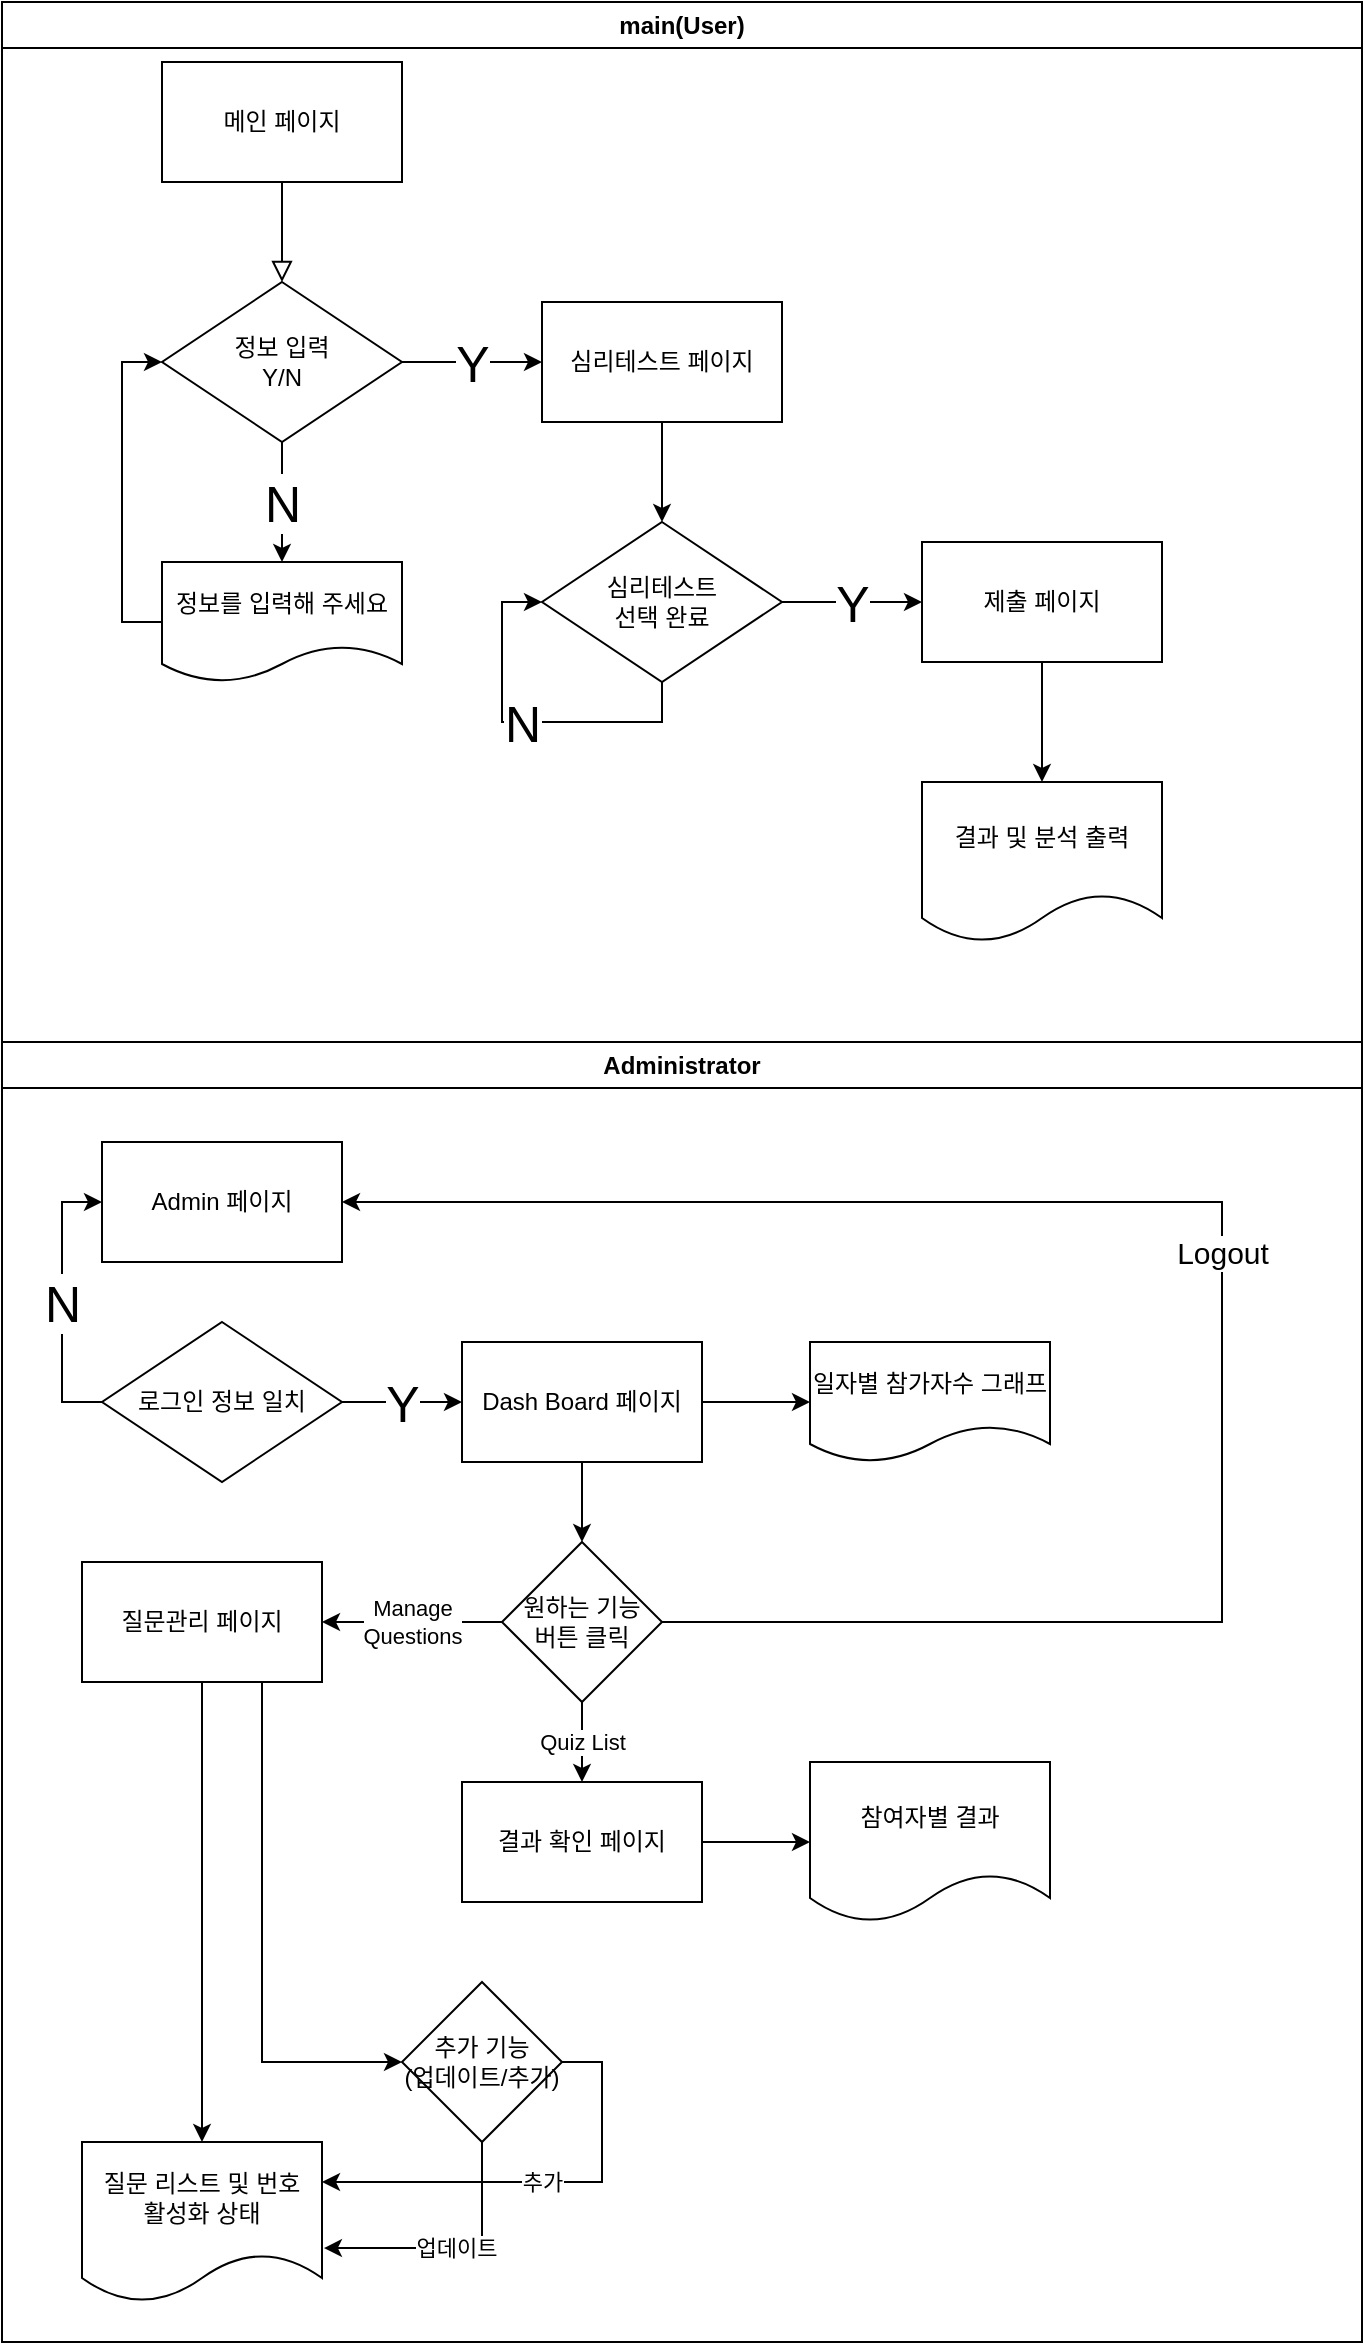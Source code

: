 <mxfile version="24.2.5" type="device">
  <diagram id="C5RBs43oDa-KdzZeNtuy" name="Page-1">
    <mxGraphModel dx="1114" dy="894" grid="1" gridSize="10" guides="1" tooltips="1" connect="1" arrows="1" fold="1" page="1" pageScale="1" pageWidth="827" pageHeight="1169" math="0" shadow="0">
      <root>
        <mxCell id="WIyWlLk6GJQsqaUBKTNV-0" />
        <mxCell id="WIyWlLk6GJQsqaUBKTNV-1" parent="WIyWlLk6GJQsqaUBKTNV-0" />
        <mxCell id="3G2s1z97SusSJ8bjLqSU-17" value="main(User)" style="swimlane;whiteSpace=wrap;html=1;" vertex="1" parent="WIyWlLk6GJQsqaUBKTNV-1">
          <mxGeometry x="10" y="20" width="680" height="520" as="geometry" />
        </mxCell>
        <mxCell id="WIyWlLk6GJQsqaUBKTNV-2" value="" style="rounded=0;html=1;jettySize=auto;orthogonalLoop=1;fontSize=11;endArrow=block;endFill=0;endSize=8;strokeWidth=1;shadow=0;labelBackgroundColor=none;edgeStyle=orthogonalEdgeStyle;exitX=0.5;exitY=1;exitDx=0;exitDy=0;" parent="3G2s1z97SusSJ8bjLqSU-17" source="3G2s1z97SusSJ8bjLqSU-22" edge="1">
          <mxGeometry relative="1" as="geometry">
            <mxPoint x="140" y="90" as="sourcePoint" />
            <mxPoint x="140" y="140" as="targetPoint" />
          </mxGeometry>
        </mxCell>
        <mxCell id="3G2s1z97SusSJ8bjLqSU-3" value="&lt;font style=&quot;font-size: 25px;&quot;&gt;Y&lt;/font&gt;" style="edgeStyle=orthogonalEdgeStyle;rounded=0;orthogonalLoop=1;jettySize=auto;html=1;exitX=1;exitY=0.5;exitDx=0;exitDy=0;entryX=0;entryY=0.5;entryDx=0;entryDy=0;" edge="1" parent="3G2s1z97SusSJ8bjLqSU-17" source="3G2s1z97SusSJ8bjLqSU-0" target="3G2s1z97SusSJ8bjLqSU-2">
          <mxGeometry relative="1" as="geometry">
            <mxPoint as="offset" />
          </mxGeometry>
        </mxCell>
        <mxCell id="3G2s1z97SusSJ8bjLqSU-8" value="&lt;font style=&quot;font-size: 25px;&quot;&gt;N&lt;/font&gt;" style="edgeStyle=orthogonalEdgeStyle;rounded=0;orthogonalLoop=1;jettySize=auto;html=1;exitX=0.5;exitY=1;exitDx=0;exitDy=0;entryX=0.5;entryY=0;entryDx=0;entryDy=0;" edge="1" parent="3G2s1z97SusSJ8bjLqSU-17" source="3G2s1z97SusSJ8bjLqSU-0" target="3G2s1z97SusSJ8bjLqSU-7">
          <mxGeometry relative="1" as="geometry" />
        </mxCell>
        <mxCell id="3G2s1z97SusSJ8bjLqSU-0" value="정보 입력&lt;div&gt;Y/N&lt;/div&gt;" style="rhombus;whiteSpace=wrap;html=1;" vertex="1" parent="3G2s1z97SusSJ8bjLqSU-17">
          <mxGeometry x="80" y="140" width="120" height="80" as="geometry" />
        </mxCell>
        <mxCell id="3G2s1z97SusSJ8bjLqSU-10" style="edgeStyle=orthogonalEdgeStyle;rounded=0;orthogonalLoop=1;jettySize=auto;html=1;exitX=0.5;exitY=1;exitDx=0;exitDy=0;entryX=0.5;entryY=0;entryDx=0;entryDy=0;" edge="1" parent="3G2s1z97SusSJ8bjLqSU-17" source="3G2s1z97SusSJ8bjLqSU-2" target="3G2s1z97SusSJ8bjLqSU-6">
          <mxGeometry relative="1" as="geometry" />
        </mxCell>
        <mxCell id="3G2s1z97SusSJ8bjLqSU-2" value="심리테스트 페이지" style="rounded=0;whiteSpace=wrap;html=1;" vertex="1" parent="3G2s1z97SusSJ8bjLqSU-17">
          <mxGeometry x="270" y="150" width="120" height="60" as="geometry" />
        </mxCell>
        <mxCell id="3G2s1z97SusSJ8bjLqSU-13" value="&lt;font style=&quot;font-size: 25px;&quot;&gt;Y&lt;/font&gt;" style="edgeStyle=orthogonalEdgeStyle;rounded=0;orthogonalLoop=1;jettySize=auto;html=1;exitX=1;exitY=0.5;exitDx=0;exitDy=0;entryX=0;entryY=0.5;entryDx=0;entryDy=0;" edge="1" parent="3G2s1z97SusSJ8bjLqSU-17" source="3G2s1z97SusSJ8bjLqSU-6" target="3G2s1z97SusSJ8bjLqSU-12">
          <mxGeometry relative="1" as="geometry" />
        </mxCell>
        <mxCell id="3G2s1z97SusSJ8bjLqSU-6" value="심리테스트&lt;div&gt;선택 완료&lt;/div&gt;" style="rhombus;whiteSpace=wrap;html=1;" vertex="1" parent="3G2s1z97SusSJ8bjLqSU-17">
          <mxGeometry x="270" y="260" width="120" height="80" as="geometry" />
        </mxCell>
        <mxCell id="3G2s1z97SusSJ8bjLqSU-9" style="edgeStyle=orthogonalEdgeStyle;rounded=0;orthogonalLoop=1;jettySize=auto;html=1;exitX=0;exitY=0.5;exitDx=0;exitDy=0;entryX=0;entryY=0.5;entryDx=0;entryDy=0;" edge="1" parent="3G2s1z97SusSJ8bjLqSU-17" source="3G2s1z97SusSJ8bjLqSU-7" target="3G2s1z97SusSJ8bjLqSU-0">
          <mxGeometry relative="1" as="geometry" />
        </mxCell>
        <mxCell id="3G2s1z97SusSJ8bjLqSU-7" value="정보를 입력해 주세요" style="shape=document;whiteSpace=wrap;html=1;boundedLbl=1;" vertex="1" parent="3G2s1z97SusSJ8bjLqSU-17">
          <mxGeometry x="80" y="280" width="120" height="60" as="geometry" />
        </mxCell>
        <mxCell id="3G2s1z97SusSJ8bjLqSU-16" style="edgeStyle=orthogonalEdgeStyle;rounded=0;orthogonalLoop=1;jettySize=auto;html=1;exitX=0.5;exitY=1;exitDx=0;exitDy=0;entryX=0.5;entryY=0;entryDx=0;entryDy=0;" edge="1" parent="3G2s1z97SusSJ8bjLqSU-17" source="3G2s1z97SusSJ8bjLqSU-12" target="3G2s1z97SusSJ8bjLqSU-15">
          <mxGeometry relative="1" as="geometry" />
        </mxCell>
        <mxCell id="3G2s1z97SusSJ8bjLqSU-12" value="제출 페이지" style="rounded=0;whiteSpace=wrap;html=1;" vertex="1" parent="3G2s1z97SusSJ8bjLqSU-17">
          <mxGeometry x="460" y="270" width="120" height="60" as="geometry" />
        </mxCell>
        <mxCell id="3G2s1z97SusSJ8bjLqSU-14" value="&lt;font style=&quot;font-size: 25px;&quot;&gt;N&lt;/font&gt;" style="edgeStyle=orthogonalEdgeStyle;rounded=0;orthogonalLoop=1;jettySize=auto;html=1;exitX=0.5;exitY=1;exitDx=0;exitDy=0;entryX=0;entryY=0.5;entryDx=0;entryDy=0;" edge="1" parent="3G2s1z97SusSJ8bjLqSU-17" source="3G2s1z97SusSJ8bjLqSU-6" target="3G2s1z97SusSJ8bjLqSU-6">
          <mxGeometry relative="1" as="geometry">
            <Array as="points">
              <mxPoint x="330" y="360" />
              <mxPoint x="250" y="360" />
              <mxPoint x="250" y="300" />
            </Array>
          </mxGeometry>
        </mxCell>
        <mxCell id="3G2s1z97SusSJ8bjLqSU-15" value="결과 및 분석 출력" style="shape=document;whiteSpace=wrap;html=1;boundedLbl=1;" vertex="1" parent="3G2s1z97SusSJ8bjLqSU-17">
          <mxGeometry x="460" y="390" width="120" height="80" as="geometry" />
        </mxCell>
        <mxCell id="3G2s1z97SusSJ8bjLqSU-22" value="메인 페이지" style="rounded=0;whiteSpace=wrap;html=1;" vertex="1" parent="3G2s1z97SusSJ8bjLqSU-17">
          <mxGeometry x="80" y="30" width="120" height="60" as="geometry" />
        </mxCell>
        <mxCell id="3G2s1z97SusSJ8bjLqSU-44" value="Administrator" style="swimlane;whiteSpace=wrap;html=1;" vertex="1" parent="WIyWlLk6GJQsqaUBKTNV-1">
          <mxGeometry x="10" y="540" width="680" height="650" as="geometry" />
        </mxCell>
        <mxCell id="3G2s1z97SusSJ8bjLqSU-45" value="Admin 페이지" style="rounded=0;whiteSpace=wrap;html=1;" vertex="1" parent="3G2s1z97SusSJ8bjLqSU-44">
          <mxGeometry x="50" y="50" width="120" height="60" as="geometry" />
        </mxCell>
        <mxCell id="3G2s1z97SusSJ8bjLqSU-46" value="&lt;font style=&quot;font-size: 25px;&quot;&gt;N&lt;/font&gt;" style="edgeStyle=orthogonalEdgeStyle;rounded=0;orthogonalLoop=1;jettySize=auto;html=1;exitX=0;exitY=0.5;exitDx=0;exitDy=0;entryX=0;entryY=0.5;entryDx=0;entryDy=0;" edge="1" parent="3G2s1z97SusSJ8bjLqSU-44" source="3G2s1z97SusSJ8bjLqSU-48" target="3G2s1z97SusSJ8bjLqSU-45">
          <mxGeometry relative="1" as="geometry" />
        </mxCell>
        <mxCell id="3G2s1z97SusSJ8bjLqSU-47" value="&lt;font style=&quot;font-size: 25px;&quot;&gt;Y&lt;/font&gt;" style="edgeStyle=orthogonalEdgeStyle;rounded=0;orthogonalLoop=1;jettySize=auto;html=1;exitX=1;exitY=0.5;exitDx=0;exitDy=0;entryX=0;entryY=0.5;entryDx=0;entryDy=0;" edge="1" parent="3G2s1z97SusSJ8bjLqSU-44" source="3G2s1z97SusSJ8bjLqSU-48" target="3G2s1z97SusSJ8bjLqSU-51">
          <mxGeometry relative="1" as="geometry" />
        </mxCell>
        <mxCell id="3G2s1z97SusSJ8bjLqSU-48" value="로그인 정보 일치" style="rhombus;whiteSpace=wrap;html=1;" vertex="1" parent="3G2s1z97SusSJ8bjLqSU-44">
          <mxGeometry x="50" y="140" width="120" height="80" as="geometry" />
        </mxCell>
        <mxCell id="3G2s1z97SusSJ8bjLqSU-49" style="edgeStyle=orthogonalEdgeStyle;rounded=0;orthogonalLoop=1;jettySize=auto;html=1;exitX=1;exitY=0.5;exitDx=0;exitDy=0;entryX=0;entryY=0.5;entryDx=0;entryDy=0;" edge="1" parent="3G2s1z97SusSJ8bjLqSU-44" source="3G2s1z97SusSJ8bjLqSU-51" target="3G2s1z97SusSJ8bjLqSU-52">
          <mxGeometry relative="1" as="geometry" />
        </mxCell>
        <mxCell id="3G2s1z97SusSJ8bjLqSU-50" style="edgeStyle=orthogonalEdgeStyle;rounded=0;orthogonalLoop=1;jettySize=auto;html=1;exitX=0.5;exitY=1;exitDx=0;exitDy=0;entryX=0.5;entryY=0;entryDx=0;entryDy=0;" edge="1" parent="3G2s1z97SusSJ8bjLqSU-44" source="3G2s1z97SusSJ8bjLqSU-51" target="3G2s1z97SusSJ8bjLqSU-60">
          <mxGeometry relative="1" as="geometry" />
        </mxCell>
        <mxCell id="3G2s1z97SusSJ8bjLqSU-51" value="Dash Board 페이지" style="rounded=0;whiteSpace=wrap;html=1;" vertex="1" parent="3G2s1z97SusSJ8bjLqSU-44">
          <mxGeometry x="230" y="150" width="120" height="60" as="geometry" />
        </mxCell>
        <mxCell id="3G2s1z97SusSJ8bjLqSU-52" value="일자별 참가자수 그래프" style="shape=document;whiteSpace=wrap;html=1;boundedLbl=1;" vertex="1" parent="3G2s1z97SusSJ8bjLqSU-44">
          <mxGeometry x="404" y="150" width="120" height="60" as="geometry" />
        </mxCell>
        <mxCell id="3G2s1z97SusSJ8bjLqSU-53" style="edgeStyle=orthogonalEdgeStyle;rounded=0;orthogonalLoop=1;jettySize=auto;html=1;exitX=0.5;exitY=1;exitDx=0;exitDy=0;entryX=0.5;entryY=0;entryDx=0;entryDy=0;" edge="1" parent="3G2s1z97SusSJ8bjLqSU-44" source="3G2s1z97SusSJ8bjLqSU-54" target="3G2s1z97SusSJ8bjLqSU-61">
          <mxGeometry relative="1" as="geometry" />
        </mxCell>
        <mxCell id="3G2s1z97SusSJ8bjLqSU-65" style="edgeStyle=orthogonalEdgeStyle;rounded=0;orthogonalLoop=1;jettySize=auto;html=1;exitX=0.75;exitY=1;exitDx=0;exitDy=0;entryX=0;entryY=0.5;entryDx=0;entryDy=0;" edge="1" parent="3G2s1z97SusSJ8bjLqSU-44" source="3G2s1z97SusSJ8bjLqSU-54" target="3G2s1z97SusSJ8bjLqSU-64">
          <mxGeometry relative="1" as="geometry" />
        </mxCell>
        <mxCell id="3G2s1z97SusSJ8bjLqSU-54" value="질문관리 페이지" style="rounded=0;whiteSpace=wrap;html=1;" vertex="1" parent="3G2s1z97SusSJ8bjLqSU-44">
          <mxGeometry x="40" y="260" width="120" height="60" as="geometry" />
        </mxCell>
        <mxCell id="3G2s1z97SusSJ8bjLqSU-55" style="edgeStyle=orthogonalEdgeStyle;rounded=0;orthogonalLoop=1;jettySize=auto;html=1;exitX=1;exitY=0.5;exitDx=0;exitDy=0;entryX=0;entryY=0.5;entryDx=0;entryDy=0;" edge="1" parent="3G2s1z97SusSJ8bjLqSU-44" source="3G2s1z97SusSJ8bjLqSU-56" target="3G2s1z97SusSJ8bjLqSU-62">
          <mxGeometry relative="1" as="geometry" />
        </mxCell>
        <mxCell id="3G2s1z97SusSJ8bjLqSU-56" value="결과 확인 페이지" style="rounded=0;whiteSpace=wrap;html=1;" vertex="1" parent="3G2s1z97SusSJ8bjLqSU-44">
          <mxGeometry x="230" y="370" width="120" height="60" as="geometry" />
        </mxCell>
        <mxCell id="3G2s1z97SusSJ8bjLqSU-57" value="Manage&lt;br&gt;Questions" style="edgeStyle=orthogonalEdgeStyle;rounded=0;orthogonalLoop=1;jettySize=auto;html=1;exitX=0;exitY=0.5;exitDx=0;exitDy=0;entryX=1;entryY=0.5;entryDx=0;entryDy=0;" edge="1" parent="3G2s1z97SusSJ8bjLqSU-44" source="3G2s1z97SusSJ8bjLqSU-60" target="3G2s1z97SusSJ8bjLqSU-54">
          <mxGeometry relative="1" as="geometry" />
        </mxCell>
        <mxCell id="3G2s1z97SusSJ8bjLqSU-58" value="Quiz List" style="edgeStyle=orthogonalEdgeStyle;rounded=0;orthogonalLoop=1;jettySize=auto;html=1;exitX=0.5;exitY=1;exitDx=0;exitDy=0;entryX=0.5;entryY=0;entryDx=0;entryDy=0;" edge="1" parent="3G2s1z97SusSJ8bjLqSU-44" source="3G2s1z97SusSJ8bjLqSU-60" target="3G2s1z97SusSJ8bjLqSU-56">
          <mxGeometry relative="1" as="geometry" />
        </mxCell>
        <mxCell id="3G2s1z97SusSJ8bjLqSU-59" value="&lt;font style=&quot;font-size: 15px;&quot;&gt;Logout&lt;/font&gt;" style="edgeStyle=orthogonalEdgeStyle;rounded=0;orthogonalLoop=1;jettySize=auto;html=1;exitX=1;exitY=0.5;exitDx=0;exitDy=0;entryX=1;entryY=0.5;entryDx=0;entryDy=0;" edge="1" parent="3G2s1z97SusSJ8bjLqSU-44" source="3G2s1z97SusSJ8bjLqSU-60" target="3G2s1z97SusSJ8bjLqSU-45">
          <mxGeometry relative="1" as="geometry">
            <Array as="points">
              <mxPoint x="610" y="290" />
              <mxPoint x="610" y="80" />
            </Array>
          </mxGeometry>
        </mxCell>
        <mxCell id="3G2s1z97SusSJ8bjLqSU-60" value="원하는 기능&lt;br&gt;버튼&amp;nbsp;&lt;span style=&quot;background-color: initial;&quot;&gt;클릭&lt;/span&gt;" style="rhombus;whiteSpace=wrap;html=1;" vertex="1" parent="3G2s1z97SusSJ8bjLqSU-44">
          <mxGeometry x="250" y="250" width="80" height="80" as="geometry" />
        </mxCell>
        <mxCell id="3G2s1z97SusSJ8bjLqSU-61" value="질문 리스트 및 번호&lt;br&gt;활성화 상태" style="shape=document;whiteSpace=wrap;html=1;boundedLbl=1;" vertex="1" parent="3G2s1z97SusSJ8bjLqSU-44">
          <mxGeometry x="40" y="550" width="120" height="80" as="geometry" />
        </mxCell>
        <mxCell id="3G2s1z97SusSJ8bjLqSU-62" value="참여자별 결과" style="shape=document;whiteSpace=wrap;html=1;boundedLbl=1;" vertex="1" parent="3G2s1z97SusSJ8bjLqSU-44">
          <mxGeometry x="404" y="360" width="120" height="80" as="geometry" />
        </mxCell>
        <mxCell id="3G2s1z97SusSJ8bjLqSU-66" value="추가" style="edgeStyle=orthogonalEdgeStyle;rounded=0;orthogonalLoop=1;jettySize=auto;html=1;exitX=1;exitY=0.5;exitDx=0;exitDy=0;entryX=1;entryY=0.25;entryDx=0;entryDy=0;" edge="1" parent="3G2s1z97SusSJ8bjLqSU-44" source="3G2s1z97SusSJ8bjLqSU-64" target="3G2s1z97SusSJ8bjLqSU-61">
          <mxGeometry relative="1" as="geometry" />
        </mxCell>
        <mxCell id="3G2s1z97SusSJ8bjLqSU-64" value="추가 기능&lt;div&gt;(업데이트/추가)&lt;/div&gt;" style="rhombus;whiteSpace=wrap;html=1;" vertex="1" parent="3G2s1z97SusSJ8bjLqSU-44">
          <mxGeometry x="200" y="470" width="80" height="80" as="geometry" />
        </mxCell>
        <mxCell id="3G2s1z97SusSJ8bjLqSU-67" value="업데이트" style="edgeStyle=orthogonalEdgeStyle;rounded=0;orthogonalLoop=1;jettySize=auto;html=1;exitX=0.5;exitY=1;exitDx=0;exitDy=0;entryX=1.008;entryY=0.663;entryDx=0;entryDy=0;entryPerimeter=0;" edge="1" parent="3G2s1z97SusSJ8bjLqSU-44" source="3G2s1z97SusSJ8bjLqSU-64" target="3G2s1z97SusSJ8bjLqSU-61">
          <mxGeometry relative="1" as="geometry" />
        </mxCell>
      </root>
    </mxGraphModel>
  </diagram>
</mxfile>

